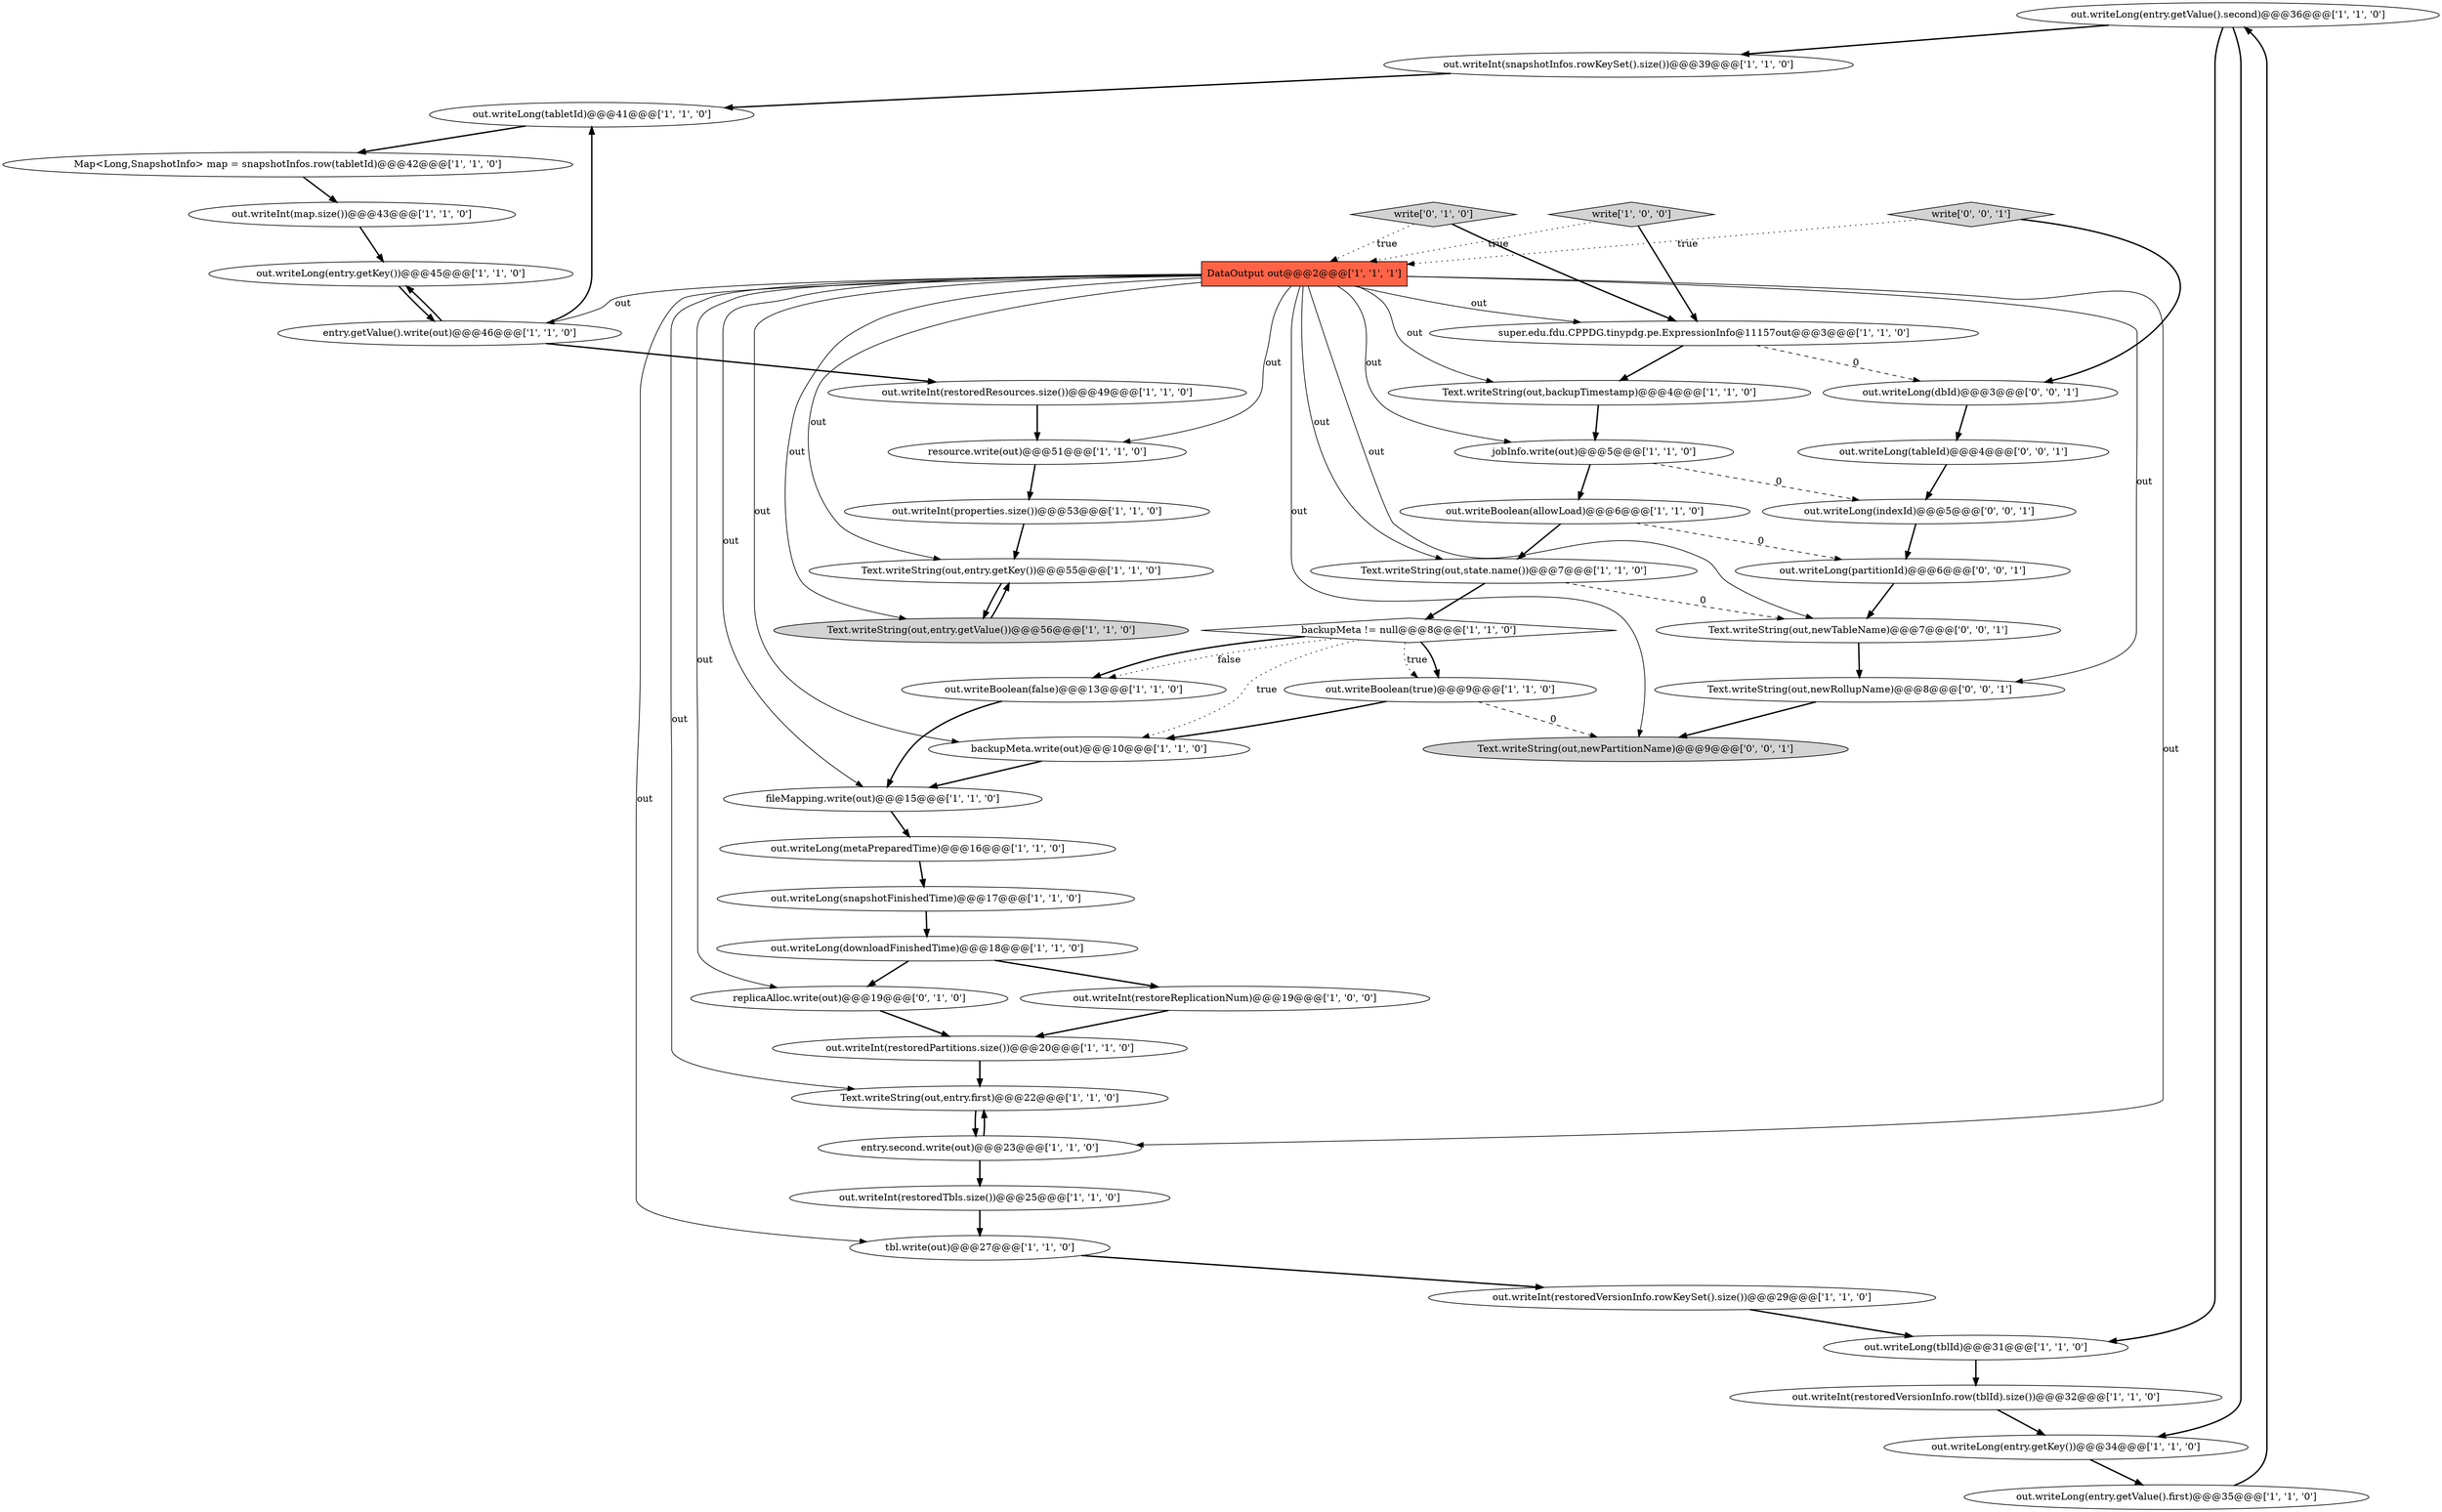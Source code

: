digraph {
13 [style = filled, label = "out.writeLong(entry.getValue().second)@@@36@@@['1', '1', '0']", fillcolor = white, shape = ellipse image = "AAA0AAABBB1BBB"];
29 [style = filled, label = "DataOutput out@@@2@@@['1', '1', '1']", fillcolor = tomato, shape = box image = "AAA0AAABBB1BBB"];
6 [style = filled, label = "out.writeBoolean(false)@@@13@@@['1', '1', '0']", fillcolor = white, shape = ellipse image = "AAA0AAABBB1BBB"];
39 [style = filled, label = "write['0', '1', '0']", fillcolor = lightgray, shape = diamond image = "AAA0AAABBB2BBB"];
0 [style = filled, label = "Map<Long,SnapshotInfo> map = snapshotInfos.row(tabletId)@@@42@@@['1', '1', '0']", fillcolor = white, shape = ellipse image = "AAA0AAABBB1BBB"];
24 [style = filled, label = "out.writeInt(restoredTbls.size())@@@25@@@['1', '1', '0']", fillcolor = white, shape = ellipse image = "AAA0AAABBB1BBB"];
38 [style = filled, label = "replicaAlloc.write(out)@@@19@@@['0', '1', '0']", fillcolor = white, shape = ellipse image = "AAA0AAABBB2BBB"];
41 [style = filled, label = "out.writeLong(partitionId)@@@6@@@['0', '0', '1']", fillcolor = white, shape = ellipse image = "AAA0AAABBB3BBB"];
32 [style = filled, label = "out.writeLong(snapshotFinishedTime)@@@17@@@['1', '1', '0']", fillcolor = white, shape = ellipse image = "AAA0AAABBB1BBB"];
1 [style = filled, label = "out.writeInt(restoredVersionInfo.row(tblId).size())@@@32@@@['1', '1', '0']", fillcolor = white, shape = ellipse image = "AAA0AAABBB1BBB"];
10 [style = filled, label = "out.writeInt(properties.size())@@@53@@@['1', '1', '0']", fillcolor = white, shape = ellipse image = "AAA0AAABBB1BBB"];
7 [style = filled, label = "Text.writeString(out,state.name())@@@7@@@['1', '1', '0']", fillcolor = white, shape = ellipse image = "AAA0AAABBB1BBB"];
25 [style = filled, label = "out.writeInt(map.size())@@@43@@@['1', '1', '0']", fillcolor = white, shape = ellipse image = "AAA0AAABBB1BBB"];
35 [style = filled, label = "out.writeLong(metaPreparedTime)@@@16@@@['1', '1', '0']", fillcolor = white, shape = ellipse image = "AAA0AAABBB1BBB"];
18 [style = filled, label = "out.writeBoolean(true)@@@9@@@['1', '1', '0']", fillcolor = white, shape = ellipse image = "AAA0AAABBB1BBB"];
12 [style = filled, label = "Text.writeString(out,entry.getKey())@@@55@@@['1', '1', '0']", fillcolor = white, shape = ellipse image = "AAA0AAABBB1BBB"];
14 [style = filled, label = "out.writeLong(tabletId)@@@41@@@['1', '1', '0']", fillcolor = white, shape = ellipse image = "AAA0AAABBB1BBB"];
23 [style = filled, label = "backupMeta.write(out)@@@10@@@['1', '1', '0']", fillcolor = white, shape = ellipse image = "AAA0AAABBB1BBB"];
30 [style = filled, label = "tbl.write(out)@@@27@@@['1', '1', '0']", fillcolor = white, shape = ellipse image = "AAA0AAABBB1BBB"];
28 [style = filled, label = "entry.getValue().write(out)@@@46@@@['1', '1', '0']", fillcolor = white, shape = ellipse image = "AAA0AAABBB1BBB"];
33 [style = filled, label = "out.writeLong(downloadFinishedTime)@@@18@@@['1', '1', '0']", fillcolor = white, shape = ellipse image = "AAA0AAABBB1BBB"];
5 [style = filled, label = "Text.writeString(out,entry.getValue())@@@56@@@['1', '1', '0']", fillcolor = lightgray, shape = ellipse image = "AAA0AAABBB1BBB"];
37 [style = filled, label = "Text.writeString(out,backupTimestamp)@@@4@@@['1', '1', '0']", fillcolor = white, shape = ellipse image = "AAA0AAABBB1BBB"];
47 [style = filled, label = "Text.writeString(out,newRollupName)@@@8@@@['0', '0', '1']", fillcolor = white, shape = ellipse image = "AAA0AAABBB3BBB"];
4 [style = filled, label = "out.writeLong(entry.getKey())@@@34@@@['1', '1', '0']", fillcolor = white, shape = ellipse image = "AAA0AAABBB1BBB"];
8 [style = filled, label = "backupMeta != null@@@8@@@['1', '1', '0']", fillcolor = white, shape = diamond image = "AAA0AAABBB1BBB"];
19 [style = filled, label = "write['1', '0', '0']", fillcolor = lightgray, shape = diamond image = "AAA0AAABBB1BBB"];
17 [style = filled, label = "jobInfo.write(out)@@@5@@@['1', '1', '0']", fillcolor = white, shape = ellipse image = "AAA0AAABBB1BBB"];
40 [style = filled, label = "Text.writeString(out,newPartitionName)@@@9@@@['0', '0', '1']", fillcolor = lightgray, shape = ellipse image = "AAA0AAABBB3BBB"];
43 [style = filled, label = "out.writeLong(tableId)@@@4@@@['0', '0', '1']", fillcolor = white, shape = ellipse image = "AAA0AAABBB3BBB"];
27 [style = filled, label = "out.writeInt(restoredPartitions.size())@@@20@@@['1', '1', '0']", fillcolor = white, shape = ellipse image = "AAA0AAABBB1BBB"];
46 [style = filled, label = "out.writeLong(indexId)@@@5@@@['0', '0', '1']", fillcolor = white, shape = ellipse image = "AAA0AAABBB3BBB"];
26 [style = filled, label = "out.writeLong(tblId)@@@31@@@['1', '1', '0']", fillcolor = white, shape = ellipse image = "AAA0AAABBB1BBB"];
9 [style = filled, label = "out.writeLong(entry.getValue().first)@@@35@@@['1', '1', '0']", fillcolor = white, shape = ellipse image = "AAA0AAABBB1BBB"];
20 [style = filled, label = "out.writeLong(entry.getKey())@@@45@@@['1', '1', '0']", fillcolor = white, shape = ellipse image = "AAA0AAABBB1BBB"];
21 [style = filled, label = "out.writeInt(restoredResources.size())@@@49@@@['1', '1', '0']", fillcolor = white, shape = ellipse image = "AAA0AAABBB1BBB"];
34 [style = filled, label = "entry.second.write(out)@@@23@@@['1', '1', '0']", fillcolor = white, shape = ellipse image = "AAA0AAABBB1BBB"];
36 [style = filled, label = "resource.write(out)@@@51@@@['1', '1', '0']", fillcolor = white, shape = ellipse image = "AAA0AAABBB1BBB"];
2 [style = filled, label = "out.writeInt(restoredVersionInfo.rowKeySet().size())@@@29@@@['1', '1', '0']", fillcolor = white, shape = ellipse image = "AAA0AAABBB1BBB"];
3 [style = filled, label = "out.writeInt(restoreReplicationNum)@@@19@@@['1', '0', '0']", fillcolor = white, shape = ellipse image = "AAA0AAABBB1BBB"];
16 [style = filled, label = "out.writeInt(snapshotInfos.rowKeySet().size())@@@39@@@['1', '1', '0']", fillcolor = white, shape = ellipse image = "AAA0AAABBB1BBB"];
45 [style = filled, label = "out.writeLong(dbId)@@@3@@@['0', '0', '1']", fillcolor = white, shape = ellipse image = "AAA0AAABBB3BBB"];
11 [style = filled, label = "Text.writeString(out,entry.first)@@@22@@@['1', '1', '0']", fillcolor = white, shape = ellipse image = "AAA0AAABBB1BBB"];
31 [style = filled, label = "super.edu.fdu.CPPDG.tinypdg.pe.ExpressionInfo@11157out@@@3@@@['1', '1', '0']", fillcolor = white, shape = ellipse image = "AAA0AAABBB1BBB"];
42 [style = filled, label = "write['0', '0', '1']", fillcolor = lightgray, shape = diamond image = "AAA0AAABBB3BBB"];
15 [style = filled, label = "out.writeBoolean(allowLoad)@@@6@@@['1', '1', '0']", fillcolor = white, shape = ellipse image = "AAA0AAABBB1BBB"];
22 [style = filled, label = "fileMapping.write(out)@@@15@@@['1', '1', '0']", fillcolor = white, shape = ellipse image = "AAA0AAABBB1BBB"];
44 [style = filled, label = "Text.writeString(out,newTableName)@@@7@@@['0', '0', '1']", fillcolor = white, shape = ellipse image = "AAA0AAABBB3BBB"];
11->34 [style = bold, label=""];
28->21 [style = bold, label=""];
13->26 [style = bold, label=""];
23->22 [style = bold, label=""];
39->31 [style = bold, label=""];
42->45 [style = bold, label=""];
31->37 [style = bold, label=""];
8->23 [style = dotted, label="true"];
7->8 [style = bold, label=""];
2->26 [style = bold, label=""];
13->4 [style = bold, label=""];
28->20 [style = bold, label=""];
18->40 [style = dashed, label="0"];
29->23 [style = solid, label="out"];
41->44 [style = bold, label=""];
25->20 [style = bold, label=""];
34->24 [style = bold, label=""];
43->46 [style = bold, label=""];
9->13 [style = bold, label=""];
30->2 [style = bold, label=""];
36->10 [style = bold, label=""];
29->31 [style = solid, label="out"];
39->29 [style = dotted, label="true"];
42->29 [style = dotted, label="true"];
15->41 [style = dashed, label="0"];
29->11 [style = solid, label="out"];
22->35 [style = bold, label=""];
14->0 [style = bold, label=""];
8->6 [style = bold, label=""];
0->25 [style = bold, label=""];
29->37 [style = solid, label="out"];
6->22 [style = bold, label=""];
15->7 [style = bold, label=""];
29->17 [style = solid, label="out"];
29->44 [style = solid, label="out"];
29->40 [style = solid, label="out"];
3->27 [style = bold, label=""];
27->11 [style = bold, label=""];
24->30 [style = bold, label=""];
29->12 [style = solid, label="out"];
29->30 [style = solid, label="out"];
35->32 [style = bold, label=""];
10->12 [style = bold, label=""];
8->18 [style = bold, label=""];
47->40 [style = bold, label=""];
29->34 [style = solid, label="out"];
37->17 [style = bold, label=""];
12->5 [style = bold, label=""];
45->43 [style = bold, label=""];
29->22 [style = solid, label="out"];
29->36 [style = solid, label="out"];
29->47 [style = solid, label="out"];
17->15 [style = bold, label=""];
13->16 [style = bold, label=""];
29->28 [style = solid, label="out"];
33->3 [style = bold, label=""];
26->1 [style = bold, label=""];
29->5 [style = solid, label="out"];
4->9 [style = bold, label=""];
16->14 [style = bold, label=""];
44->47 [style = bold, label=""];
8->6 [style = dotted, label="false"];
19->29 [style = dotted, label="true"];
20->28 [style = bold, label=""];
1->4 [style = bold, label=""];
33->38 [style = bold, label=""];
17->46 [style = dashed, label="0"];
29->7 [style = solid, label="out"];
5->12 [style = bold, label=""];
46->41 [style = bold, label=""];
29->38 [style = solid, label="out"];
32->33 [style = bold, label=""];
19->31 [style = bold, label=""];
31->45 [style = dashed, label="0"];
8->18 [style = dotted, label="true"];
28->14 [style = bold, label=""];
21->36 [style = bold, label=""];
38->27 [style = bold, label=""];
7->44 [style = dashed, label="0"];
18->23 [style = bold, label=""];
34->11 [style = bold, label=""];
}
